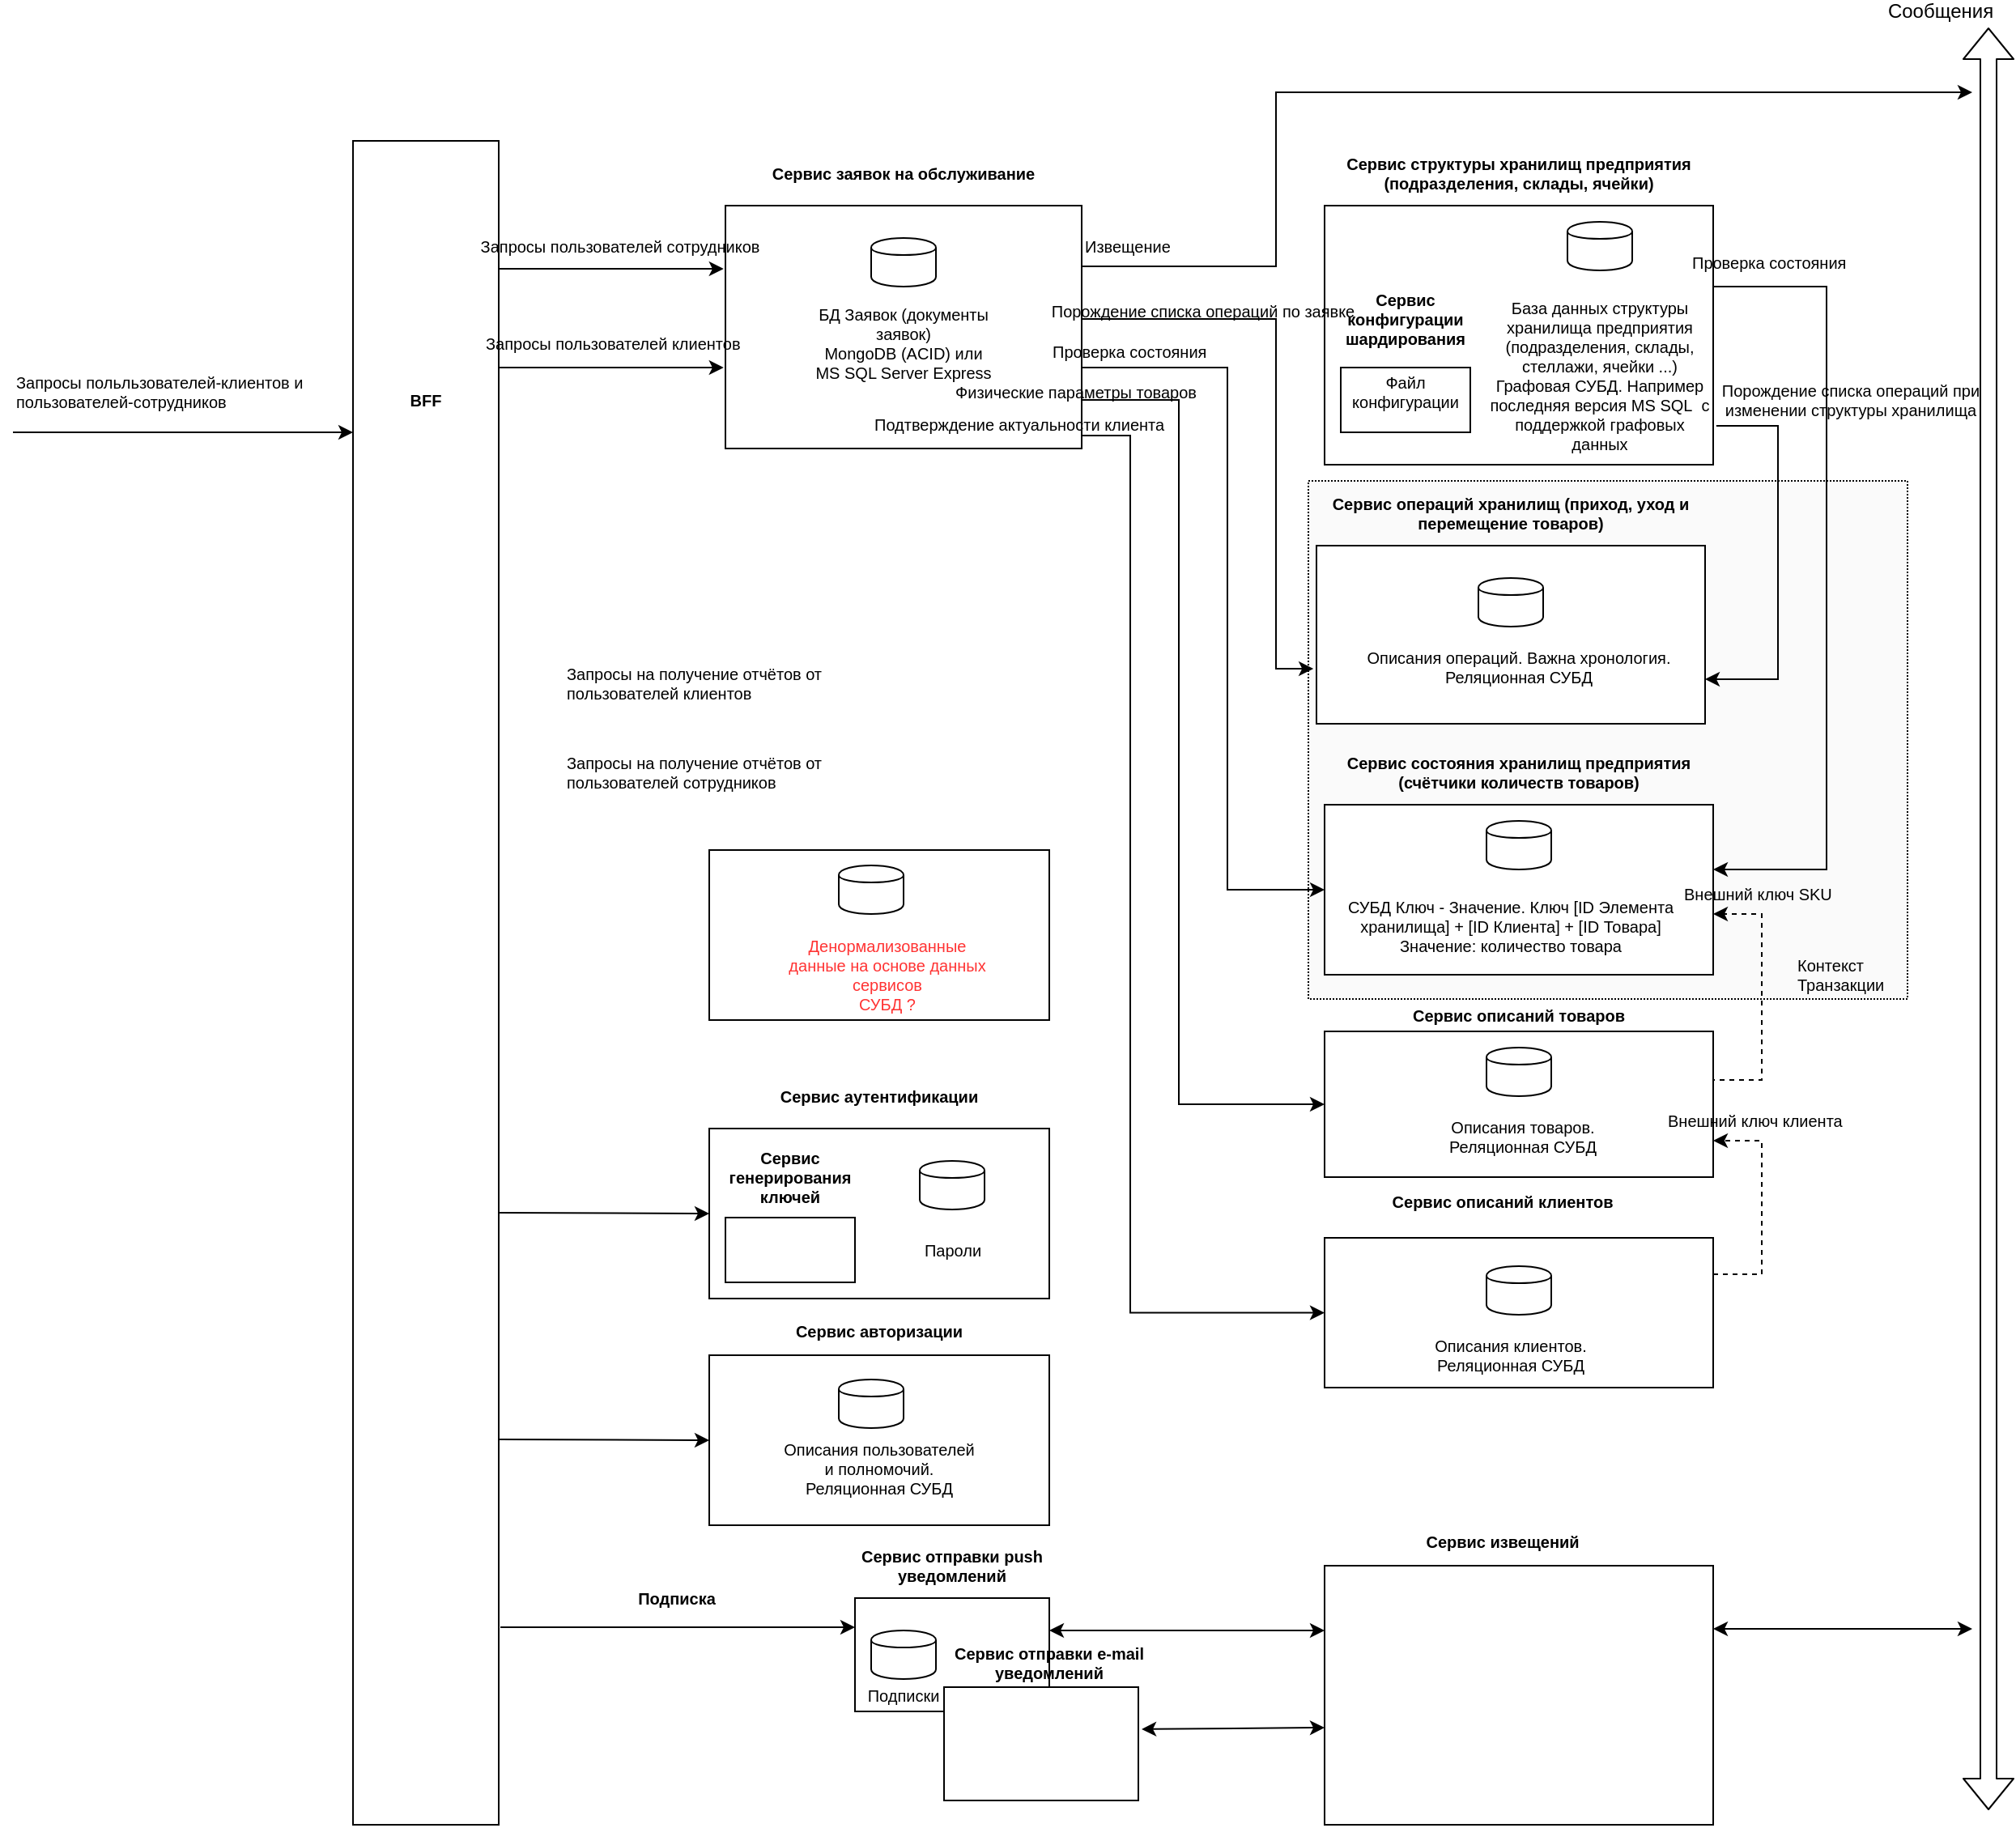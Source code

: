 <mxfile version="12.9.1" type="device"><diagram id="AOCeMO_TVLdDCeg-vwve" name="Page-1"><mxGraphModel dx="1408" dy="819" grid="1" gridSize="10" guides="1" tooltips="1" connect="1" arrows="1" fold="1" page="1" pageScale="1" pageWidth="1920" pageHeight="1200" math="0" shadow="0"><root><mxCell id="0"/><mxCell id="1" parent="0"/><mxCell id="MfwEQ_OdizoSU5TA-m0M-56" value="" style="rounded=0;whiteSpace=wrap;html=1;fontSize=10;" vertex="1" parent="1"><mxGeometry x="1070" y="720" width="210" height="105" as="geometry"/></mxCell><mxCell id="MfwEQ_OdizoSU5TA-m0M-48" value="" style="rounded=0;whiteSpace=wrap;html=1;dashed=1;dashPattern=1 1;fillColor=#FAFAFA;" vertex="1" parent="1"><mxGeometry x="1440" y="320" width="370" height="320" as="geometry"/></mxCell><mxCell id="R7pvV8jGRsjl4PyKUXEY-11" value="" style="rounded=0;whiteSpace=wrap;html=1;fontSize=10;" parent="1" vertex="1"><mxGeometry x="1450" y="150" width="240" height="160" as="geometry"/></mxCell><mxCell id="MfwEQ_OdizoSU5TA-m0M-51" style="edgeStyle=orthogonalEdgeStyle;rounded=0;orthogonalLoop=1;jettySize=auto;html=1;exitX=1;exitY=0.25;exitDx=0;exitDy=0;" edge="1" parent="1" source="R7pvV8jGRsjl4PyKUXEY-10"><mxGeometry relative="1" as="geometry"><mxPoint x="1850" y="80" as="targetPoint"/><Array as="points"><mxPoint x="1420" y="188"/><mxPoint x="1420" y="80"/></Array></mxGeometry></mxCell><mxCell id="R7pvV8jGRsjl4PyKUXEY-10" value="" style="rounded=0;whiteSpace=wrap;html=1;fontSize=10;" parent="1" vertex="1"><mxGeometry x="1080" y="150" width="220" height="150" as="geometry"/></mxCell><mxCell id="R7pvV8jGRsjl4PyKUXEY-1" value="" style="shape=cylinder;whiteSpace=wrap;html=1;boundedLbl=1;backgroundOutline=1;" parent="1" vertex="1"><mxGeometry x="1170" y="170" width="40" height="30" as="geometry"/></mxCell><mxCell id="R7pvV8jGRsjl4PyKUXEY-3" value="Сервис заявок на обслуживание" style="text;html=1;strokeColor=none;fillColor=none;align=center;verticalAlign=middle;whiteSpace=wrap;rounded=0;fontSize=10;fontStyle=1" parent="1" vertex="1"><mxGeometry x="1080" y="120" width="220" height="20" as="geometry"/></mxCell><mxCell id="R7pvV8jGRsjl4PyKUXEY-56" style="edgeStyle=orthogonalEdgeStyle;rounded=0;orthogonalLoop=1;jettySize=auto;html=1;fontSize=10;entryX=0;entryY=0.5;entryDx=0;entryDy=0;" parent="1" target="R7pvV8jGRsjl4PyKUXEY-17" edge="1"><mxGeometry relative="1" as="geometry"><mxPoint x="1750" y="750" as="targetPoint"/><Array as="points"><mxPoint x="1300" y="270"/><mxPoint x="1360" y="270"/><mxPoint x="1360" y="705"/></Array><mxPoint x="1300" y="220" as="sourcePoint"/></mxGeometry></mxCell><mxCell id="R7pvV8jGRsjl4PyKUXEY-58" style="edgeStyle=orthogonalEdgeStyle;rounded=0;orthogonalLoop=1;jettySize=auto;html=1;fontSize=10;entryX=0;entryY=0.5;entryDx=0;entryDy=0;" parent="1" target="R7pvV8jGRsjl4PyKUXEY-21" edge="1"><mxGeometry relative="1" as="geometry"><mxPoint x="1650" y="920" as="targetPoint"/><Array as="points"><mxPoint x="1330" y="292"/><mxPoint x="1330" y="834"/></Array><mxPoint x="1300" y="292" as="sourcePoint"/></mxGeometry></mxCell><mxCell id="R7pvV8jGRsjl4PyKUXEY-87" style="edgeStyle=orthogonalEdgeStyle;rounded=0;orthogonalLoop=1;jettySize=auto;html=1;fontSize=10;entryX=0;entryY=0.5;entryDx=0;entryDy=0;" parent="1" target="R7pvV8jGRsjl4PyKUXEY-13" edge="1"><mxGeometry relative="1" as="geometry"><mxPoint x="1690" y="660" as="targetPoint"/><Array as="points"><mxPoint x="1390" y="250"/><mxPoint x="1390" y="573"/></Array><mxPoint x="1300" y="250" as="sourcePoint"/></mxGeometry></mxCell><mxCell id="R7pvV8jGRsjl4PyKUXEY-4" value="БД Заявок (документы заявок)&lt;br style=&quot;font-size: 10px;&quot;&gt;MongoDB (ACID) или&lt;br style=&quot;font-size: 10px;&quot;&gt;MS SQL Server Express" style="text;html=1;strokeColor=none;fillColor=none;align=center;verticalAlign=middle;whiteSpace=wrap;rounded=0;fontSize=10;" parent="1" vertex="1"><mxGeometry x="1120" y="220" width="140" height="30" as="geometry"/></mxCell><mxCell id="R7pvV8jGRsjl4PyKUXEY-6" value="Сервис структуры хранилищ предприятия (подразделения, склады, ячейки)" style="text;html=1;strokeColor=none;fillColor=none;align=center;verticalAlign=middle;whiteSpace=wrap;rounded=0;fontSize=10;fontStyle=1" parent="1" vertex="1"><mxGeometry x="1450" y="120" width="240" height="20" as="geometry"/></mxCell><mxCell id="R7pvV8jGRsjl4PyKUXEY-7" value="" style="shape=cylinder;whiteSpace=wrap;html=1;boundedLbl=1;backgroundOutline=1;" parent="1" vertex="1"><mxGeometry x="1600" y="160" width="40" height="30" as="geometry"/></mxCell><mxCell id="R7pvV8jGRsjl4PyKUXEY-8" value="База данных структуры хранилища предприятия (подразделения, склады, стеллажи, ячейки ...)&lt;br&gt;Графовая СУБД. Например последняя версия MS SQL&amp;nbsp; с поддержкой графовых данных" style="text;html=1;strokeColor=none;fillColor=none;align=center;verticalAlign=middle;whiteSpace=wrap;rounded=0;fontSize=10;" parent="1" vertex="1"><mxGeometry x="1550" y="245" width="140" height="20" as="geometry"/></mxCell><mxCell id="R7pvV8jGRsjl4PyKUXEY-9" style="edgeStyle=orthogonalEdgeStyle;rounded=0;orthogonalLoop=1;jettySize=auto;html=1;exitX=0.5;exitY=1;exitDx=0;exitDy=0;fontSize=10;" parent="1" source="R7pvV8jGRsjl4PyKUXEY-4" target="R7pvV8jGRsjl4PyKUXEY-4" edge="1"><mxGeometry relative="1" as="geometry"/></mxCell><mxCell id="R7pvV8jGRsjl4PyKUXEY-13" value="" style="rounded=0;whiteSpace=wrap;html=1;fontSize=10;" parent="1" vertex="1"><mxGeometry x="1450" y="520" width="240" height="105" as="geometry"/></mxCell><mxCell id="R7pvV8jGRsjl4PyKUXEY-14" value="Сервис состояния хранилищ предприятия (счётчики количеств товаров)" style="text;html=1;strokeColor=none;fillColor=none;align=center;verticalAlign=middle;whiteSpace=wrap;rounded=0;fontSize=10;fontStyle=1" parent="1" vertex="1"><mxGeometry x="1450" y="490" width="240" height="20" as="geometry"/></mxCell><mxCell id="R7pvV8jGRsjl4PyKUXEY-15" value="" style="shape=cylinder;whiteSpace=wrap;html=1;boundedLbl=1;backgroundOutline=1;" parent="1" vertex="1"><mxGeometry x="1550" y="530" width="40" height="30" as="geometry"/></mxCell><mxCell id="R7pvV8jGRsjl4PyKUXEY-16" value="СУБД Ключ - Значение. Ключ [ID Элемента хранилища] + [ID Клиента] + [ID Товара]&lt;br&gt;Значение: количество товара" style="text;html=1;strokeColor=none;fillColor=none;align=center;verticalAlign=middle;whiteSpace=wrap;rounded=0;fontSize=10;" parent="1" vertex="1"><mxGeometry x="1460" y="580" width="210" height="30" as="geometry"/></mxCell><mxCell id="R7pvV8jGRsjl4PyKUXEY-17" value="" style="rounded=0;whiteSpace=wrap;html=1;fontSize=10;" parent="1" vertex="1"><mxGeometry x="1450" y="660" width="240" height="90" as="geometry"/></mxCell><mxCell id="R7pvV8jGRsjl4PyKUXEY-18" value="Сервис описаний товаров" style="text;html=1;strokeColor=none;fillColor=none;align=center;verticalAlign=middle;whiteSpace=wrap;rounded=0;fontSize=10;fontStyle=1" parent="1" vertex="1"><mxGeometry x="1450" y="640" width="240" height="20" as="geometry"/></mxCell><mxCell id="R7pvV8jGRsjl4PyKUXEY-19" value="" style="shape=cylinder;whiteSpace=wrap;html=1;boundedLbl=1;backgroundOutline=1;" parent="1" vertex="1"><mxGeometry x="1550" y="670" width="40" height="30" as="geometry"/></mxCell><mxCell id="R7pvV8jGRsjl4PyKUXEY-20" value="Описания товаров.&lt;br&gt;Реляционная СУБД" style="text;html=1;strokeColor=none;fillColor=none;align=center;verticalAlign=middle;whiteSpace=wrap;rounded=0;fontSize=10;" parent="1" vertex="1"><mxGeometry x="1505" y="710" width="135" height="30" as="geometry"/></mxCell><mxCell id="MfwEQ_OdizoSU5TA-m0M-29" value="" style="edgeStyle=orthogonalEdgeStyle;rounded=0;orthogonalLoop=1;jettySize=auto;html=1;entryX=1;entryY=0.75;entryDx=0;entryDy=0;dashed=1;" edge="1" parent="1" source="R7pvV8jGRsjl4PyKUXEY-21" target="R7pvV8jGRsjl4PyKUXEY-17"><mxGeometry relative="1" as="geometry"><Array as="points"><mxPoint x="1720" y="810"/><mxPoint x="1720" y="728"/></Array></mxGeometry></mxCell><mxCell id="R7pvV8jGRsjl4PyKUXEY-21" value="" style="rounded=0;whiteSpace=wrap;html=1;fontSize=10;" parent="1" vertex="1"><mxGeometry x="1450" y="787.5" width="240" height="92.5" as="geometry"/></mxCell><mxCell id="R7pvV8jGRsjl4PyKUXEY-22" value="Сервис описаний клиентов" style="text;html=1;strokeColor=none;fillColor=none;align=center;verticalAlign=middle;whiteSpace=wrap;rounded=0;fontSize=10;fontStyle=1" parent="1" vertex="1"><mxGeometry x="1440" y="755" width="240" height="20" as="geometry"/></mxCell><mxCell id="R7pvV8jGRsjl4PyKUXEY-23" value="" style="shape=cylinder;whiteSpace=wrap;html=1;boundedLbl=1;backgroundOutline=1;" parent="1" vertex="1"><mxGeometry x="1550" y="805" width="40" height="30" as="geometry"/></mxCell><mxCell id="R7pvV8jGRsjl4PyKUXEY-24" value="Описания клиентов.&lt;br&gt;Реляционная СУБД" style="text;html=1;strokeColor=none;fillColor=none;align=center;verticalAlign=middle;whiteSpace=wrap;rounded=0;fontSize=10;" parent="1" vertex="1"><mxGeometry x="1500" y="845" width="130" height="30" as="geometry"/></mxCell><mxCell id="R7pvV8jGRsjl4PyKUXEY-25" value="" style="rounded=0;whiteSpace=wrap;html=1;fontSize=10;" parent="1" vertex="1"><mxGeometry x="1070" y="548" width="210" height="105" as="geometry"/></mxCell><mxCell id="R7pvV8jGRsjl4PyKUXEY-27" value="" style="shape=cylinder;whiteSpace=wrap;html=1;boundedLbl=1;backgroundOutline=1;" parent="1" vertex="1"><mxGeometry x="1150" y="557.5" width="40" height="30" as="geometry"/></mxCell><mxCell id="R7pvV8jGRsjl4PyKUXEY-28" value="&lt;font color=&quot;#ff3333&quot;&gt;Денормализованные данные на основе данных сервисов&lt;br&gt;СУБД ?&lt;/font&gt;" style="text;html=1;strokeColor=none;fillColor=none;align=center;verticalAlign=middle;whiteSpace=wrap;rounded=0;fontSize=10;" parent="1" vertex="1"><mxGeometry x="1115" y="610" width="130" height="30" as="geometry"/></mxCell><mxCell id="R7pvV8jGRsjl4PyKUXEY-29" value="" style="rounded=0;whiteSpace=wrap;html=1;fontSize=10;" parent="1" vertex="1"><mxGeometry x="1070" y="860" width="210" height="105" as="geometry"/></mxCell><mxCell id="R7pvV8jGRsjl4PyKUXEY-30" value="Сервис авторизации" style="text;html=1;strokeColor=none;fillColor=none;align=center;verticalAlign=middle;whiteSpace=wrap;rounded=0;fontSize=10;fontStyle=1" parent="1" vertex="1"><mxGeometry x="1070" y="835" width="210" height="20" as="geometry"/></mxCell><mxCell id="R7pvV8jGRsjl4PyKUXEY-32" value="" style="rounded=0;whiteSpace=wrap;html=1;fontSize=10;" parent="1" vertex="1"><mxGeometry x="1080" y="775" width="80" height="40" as="geometry"/></mxCell><mxCell id="R7pvV8jGRsjl4PyKUXEY-34" value="Сервис генерирования ключей" style="text;html=1;strokeColor=none;fillColor=none;align=center;verticalAlign=middle;whiteSpace=wrap;rounded=0;fontSize=10;fontStyle=1" parent="1" vertex="1"><mxGeometry x="1080" y="740" width="80" height="20" as="geometry"/></mxCell><mxCell id="R7pvV8jGRsjl4PyKUXEY-35" value="" style="shape=cylinder;whiteSpace=wrap;html=1;boundedLbl=1;backgroundOutline=1;" parent="1" vertex="1"><mxGeometry x="1150" y="875" width="40" height="30" as="geometry"/></mxCell><mxCell id="R7pvV8jGRsjl4PyKUXEY-36" value="Описания пользователей и полномочий.&lt;br&gt;Реляционная СУБД" style="text;html=1;strokeColor=none;fillColor=none;align=center;verticalAlign=middle;whiteSpace=wrap;rounded=0;fontSize=10;" parent="1" vertex="1"><mxGeometry x="1115" y="915" width="120" height="30" as="geometry"/></mxCell><mxCell id="R7pvV8jGRsjl4PyKUXEY-37" value="" style="rounded=0;whiteSpace=wrap;html=1;fontSize=10;" parent="1" vertex="1"><mxGeometry x="1445" y="360" width="240" height="110" as="geometry"/></mxCell><mxCell id="R7pvV8jGRsjl4PyKUXEY-38" value="Сервис операций хранилищ (приход, уход и перемещение товаров)" style="text;html=1;strokeColor=none;fillColor=none;align=center;verticalAlign=middle;whiteSpace=wrap;rounded=0;fontSize=10;fontStyle=1" parent="1" vertex="1"><mxGeometry x="1445" y="330" width="240" height="20" as="geometry"/></mxCell><mxCell id="R7pvV8jGRsjl4PyKUXEY-39" value="" style="shape=cylinder;whiteSpace=wrap;html=1;boundedLbl=1;backgroundOutline=1;" parent="1" vertex="1"><mxGeometry x="1545" y="380" width="40" height="30" as="geometry"/></mxCell><mxCell id="R7pvV8jGRsjl4PyKUXEY-40" value="Описания операций. Важна хронология.&lt;br&gt;Реляционная СУБД" style="text;html=1;strokeColor=none;fillColor=none;align=center;verticalAlign=middle;whiteSpace=wrap;rounded=0;fontSize=10;" parent="1" vertex="1"><mxGeometry x="1465" y="420" width="210" height="30" as="geometry"/></mxCell><mxCell id="R7pvV8jGRsjl4PyKUXEY-48" value="Порождение списка операций по заявке" style="text;html=1;strokeColor=none;fillColor=none;align=center;verticalAlign=middle;whiteSpace=wrap;rounded=0;fontSize=10;" parent="1" vertex="1"><mxGeometry x="1280" y="200" width="190" height="30" as="geometry"/></mxCell><mxCell id="R7pvV8jGRsjl4PyKUXEY-59" value="" style="rounded=0;whiteSpace=wrap;html=1;fontSize=10;" parent="1" vertex="1"><mxGeometry x="850" y="110" width="90" height="1040" as="geometry"/></mxCell><mxCell id="R7pvV8jGRsjl4PyKUXEY-65" value="Запросы пользователей клиентов" style="text;html=1;strokeColor=none;fillColor=none;align=left;verticalAlign=middle;whiteSpace=wrap;rounded=0;fontSize=10;" parent="1" vertex="1"><mxGeometry x="930" y="220" width="230" height="30" as="geometry"/></mxCell><mxCell id="R7pvV8jGRsjl4PyKUXEY-71" value="BFF" style="text;html=1;strokeColor=none;fillColor=none;align=center;verticalAlign=middle;whiteSpace=wrap;rounded=0;fontSize=10;fontStyle=1" parent="1" vertex="1"><mxGeometry x="875" y="260" width="40" height="20" as="geometry"/></mxCell><mxCell id="R7pvV8jGRsjl4PyKUXEY-74" value="&lt;span style=&quot;&quot;&gt;Запросы на получение отчётов от пользователей клиентов&lt;/span&gt;" style="text;html=1;strokeColor=none;fillColor=none;align=left;verticalAlign=middle;whiteSpace=wrap;rounded=0;fontSize=10;" parent="1" vertex="1"><mxGeometry x="980" y="430" width="210" height="30" as="geometry"/></mxCell><mxCell id="R7pvV8jGRsjl4PyKUXEY-75" value="&lt;span style=&quot;&quot;&gt;Запросы на получение отчётов от пользователей сотрудников&lt;/span&gt;" style="text;html=1;strokeColor=none;fillColor=none;align=left;verticalAlign=middle;whiteSpace=wrap;rounded=0;fontSize=10;" parent="1" vertex="1"><mxGeometry x="980" y="485" width="190" height="30" as="geometry"/></mxCell><mxCell id="R7pvV8jGRsjl4PyKUXEY-76" value="" style="endArrow=classic;html=1;fontSize=10;" parent="1" edge="1"><mxGeometry width="50" height="50" relative="1" as="geometry"><mxPoint x="640" y="290" as="sourcePoint"/><mxPoint x="850" y="290" as="targetPoint"/></mxGeometry></mxCell><mxCell id="R7pvV8jGRsjl4PyKUXEY-77" value="Запросы польльзователей-клиентов и пользователей-сотрудников" style="text;html=1;strokeColor=none;fillColor=none;align=left;verticalAlign=middle;whiteSpace=wrap;rounded=0;fontSize=10;" parent="1" vertex="1"><mxGeometry x="640" y="250" width="180" height="30" as="geometry"/></mxCell><mxCell id="R7pvV8jGRsjl4PyKUXEY-80" value="Порождение списка операций при изменении структуры хранилища" style="text;html=1;strokeColor=none;fillColor=none;align=center;verticalAlign=middle;whiteSpace=wrap;rounded=0;fontSize=10;" parent="1" vertex="1"><mxGeometry x="1680" y="255" width="190" height="30" as="geometry"/></mxCell><mxCell id="R7pvV8jGRsjl4PyKUXEY-82" value="" style="rounded=0;whiteSpace=wrap;html=1;fontSize=10;" parent="1" vertex="1"><mxGeometry x="1460" y="250" width="80" height="40" as="geometry"/></mxCell><mxCell id="R7pvV8jGRsjl4PyKUXEY-83" value="Сервис конфигурации шардирования" style="text;html=1;strokeColor=none;fillColor=none;align=center;verticalAlign=middle;whiteSpace=wrap;rounded=0;fontSize=10;fontStyle=1" parent="1" vertex="1"><mxGeometry x="1460" y="210" width="80" height="20" as="geometry"/></mxCell><mxCell id="R7pvV8jGRsjl4PyKUXEY-84" value="Файл конфигурации" style="text;html=1;strokeColor=none;fillColor=none;align=center;verticalAlign=middle;whiteSpace=wrap;rounded=0;fontSize=10;" parent="1" vertex="1"><mxGeometry x="1470" y="250" width="60" height="30" as="geometry"/></mxCell><mxCell id="R7pvV8jGRsjl4PyKUXEY-88" value="Подтверждение актуальности клиента&amp;nbsp;" style="text;html=1;strokeColor=none;fillColor=none;align=left;verticalAlign=middle;whiteSpace=wrap;rounded=0;fontSize=10;" parent="1" vertex="1"><mxGeometry x="1170" y="270" width="190" height="30" as="geometry"/></mxCell><mxCell id="R7pvV8jGRsjl4PyKUXEY-89" value="Физические параметры товаров" style="text;html=1;strokeColor=none;fillColor=none;align=left;verticalAlign=middle;whiteSpace=wrap;rounded=0;fontSize=10;" parent="1" vertex="1"><mxGeometry x="1220" y="250" width="190" height="30" as="geometry"/></mxCell><mxCell id="MfwEQ_OdizoSU5TA-m0M-2" value="" style="rounded=0;whiteSpace=wrap;html=1;fontSize=10;fontStyle=1" vertex="1" parent="1"><mxGeometry x="1160" y="1010" width="120" height="70" as="geometry"/></mxCell><mxCell id="MfwEQ_OdizoSU5TA-m0M-3" value="Сервис отправки push уведомлений" style="text;html=1;strokeColor=none;fillColor=none;align=center;verticalAlign=middle;whiteSpace=wrap;rounded=0;fontSize=10;fontStyle=1" vertex="1" parent="1"><mxGeometry x="1160" y="980" width="120" height="20" as="geometry"/></mxCell><mxCell id="MfwEQ_OdizoSU5TA-m0M-4" value="" style="rounded=0;whiteSpace=wrap;html=1;fontSize=10;fontStyle=1" vertex="1" parent="1"><mxGeometry x="1215" y="1065" width="120" height="70" as="geometry"/></mxCell><mxCell id="MfwEQ_OdizoSU5TA-m0M-5" value="Сервис отправки e-mail уведомлений" style="text;html=1;strokeColor=none;fillColor=none;align=center;verticalAlign=middle;whiteSpace=wrap;rounded=0;fontSize=10;fontStyle=1" vertex="1" parent="1"><mxGeometry x="1220" y="1040" width="120" height="20" as="geometry"/></mxCell><mxCell id="MfwEQ_OdizoSU5TA-m0M-18" value="" style="endArrow=classic;html=1;" edge="1" parent="1"><mxGeometry width="50" height="50" relative="1" as="geometry"><mxPoint x="941" y="1028" as="sourcePoint"/><mxPoint x="1160" y="1028" as="targetPoint"/></mxGeometry></mxCell><mxCell id="MfwEQ_OdizoSU5TA-m0M-19" value="Подписка" style="text;html=1;strokeColor=none;fillColor=none;align=center;verticalAlign=middle;whiteSpace=wrap;rounded=0;fontSize=10;fontStyle=1" vertex="1" parent="1"><mxGeometry x="990" y="1000" width="120" height="20" as="geometry"/></mxCell><mxCell id="MfwEQ_OdizoSU5TA-m0M-21" value="" style="shape=cylinder;whiteSpace=wrap;html=1;boundedLbl=1;backgroundOutline=1;" vertex="1" parent="1"><mxGeometry x="1170" y="1030" width="40" height="30" as="geometry"/></mxCell><mxCell id="MfwEQ_OdizoSU5TA-m0M-22" value="Подписки" style="text;html=1;strokeColor=none;fillColor=none;align=center;verticalAlign=middle;whiteSpace=wrap;rounded=0;fontSize=10;" vertex="1" parent="1"><mxGeometry x="1165" y="1055" width="50" height="30" as="geometry"/></mxCell><mxCell id="MfwEQ_OdizoSU5TA-m0M-24" value="" style="rounded=0;whiteSpace=wrap;html=1;fontSize=10;" vertex="1" parent="1"><mxGeometry x="1450" y="990" width="240" height="160" as="geometry"/></mxCell><mxCell id="MfwEQ_OdizoSU5TA-m0M-25" value="" style="shape=flexArrow;endArrow=classic;startArrow=classic;html=1;" edge="1" parent="1"><mxGeometry width="50" height="50" relative="1" as="geometry"><mxPoint x="1860" y="1141" as="sourcePoint"/><mxPoint x="1860" y="40" as="targetPoint"/></mxGeometry></mxCell><mxCell id="MfwEQ_OdizoSU5TA-m0M-46" value="Сообщения" style="text;html=1;align=center;verticalAlign=middle;resizable=0;points=[];labelBackgroundColor=#ffffff;" vertex="1" connectable="0" parent="MfwEQ_OdizoSU5TA-m0M-25"><mxGeometry x="0.831" y="5" relative="1" as="geometry"><mxPoint x="-25" y="-103" as="offset"/></mxGeometry></mxCell><mxCell id="MfwEQ_OdizoSU5TA-m0M-26" value="Сервис извещений" style="text;html=1;strokeColor=none;fillColor=none;align=center;verticalAlign=middle;whiteSpace=wrap;rounded=0;fontSize=10;fontStyle=1" vertex="1" parent="1"><mxGeometry x="1500" y="965" width="120" height="20" as="geometry"/></mxCell><mxCell id="MfwEQ_OdizoSU5TA-m0M-27" value="" style="endArrow=classic;startArrow=classic;html=1;" edge="1" parent="1"><mxGeometry width="50" height="50" relative="1" as="geometry"><mxPoint x="1690" y="1029" as="sourcePoint"/><mxPoint x="1850" y="1029" as="targetPoint"/></mxGeometry></mxCell><mxCell id="MfwEQ_OdizoSU5TA-m0M-30" value="&lt;span style=&quot;text-align: left&quot;&gt;Запросы пользователей сотрудников&lt;/span&gt;" style="text;html=1;strokeColor=none;fillColor=none;align=center;verticalAlign=middle;whiteSpace=wrap;rounded=0;fontSize=10;" vertex="1" parent="1"><mxGeometry x="920" y="160" width="190" height="30" as="geometry"/></mxCell><mxCell id="MfwEQ_OdizoSU5TA-m0M-37" style="edgeStyle=orthogonalEdgeStyle;rounded=0;orthogonalLoop=1;jettySize=auto;html=1;fontSize=10;" edge="1" parent="1"><mxGeometry relative="1" as="geometry"><mxPoint x="1690" y="560" as="targetPoint"/><mxPoint x="1690" y="200" as="sourcePoint"/><Array as="points"><mxPoint x="1760" y="200"/><mxPoint x="1760" y="560"/><mxPoint x="1690" y="560"/></Array></mxGeometry></mxCell><mxCell id="MfwEQ_OdizoSU5TA-m0M-38" style="edgeStyle=orthogonalEdgeStyle;rounded=0;orthogonalLoop=1;jettySize=auto;html=1;fontSize=10;entryX=-0.008;entryY=0.691;entryDx=0;entryDy=0;entryPerimeter=0;" edge="1" parent="1" target="R7pvV8jGRsjl4PyKUXEY-37"><mxGeometry relative="1" as="geometry"><mxPoint x="1460" y="582.5" as="targetPoint"/><Array as="points"><mxPoint x="1420" y="220"/><mxPoint x="1420" y="436"/></Array><mxPoint x="1300" y="220" as="sourcePoint"/></mxGeometry></mxCell><mxCell id="MfwEQ_OdizoSU5TA-m0M-40" style="edgeStyle=orthogonalEdgeStyle;rounded=0;orthogonalLoop=1;jettySize=auto;html=1;fontSize=10;exitX=1.008;exitY=0.85;exitDx=0;exitDy=0;exitPerimeter=0;entryX=1;entryY=0.75;entryDx=0;entryDy=0;" edge="1" parent="1" source="R7pvV8jGRsjl4PyKUXEY-11" target="R7pvV8jGRsjl4PyKUXEY-37"><mxGeometry relative="1" as="geometry"><mxPoint x="1700" y="608.75" as="targetPoint"/><mxPoint x="1700" y="265" as="sourcePoint"/><Array as="points"><mxPoint x="1730" y="286"/><mxPoint x="1730" y="443"/></Array></mxGeometry></mxCell><mxCell id="MfwEQ_OdizoSU5TA-m0M-41" value="Проверка состояния" style="text;html=1;strokeColor=none;fillColor=none;align=left;verticalAlign=middle;whiteSpace=wrap;rounded=0;fontSize=10;" vertex="1" parent="1"><mxGeometry x="1280" y="225" width="110" height="30" as="geometry"/></mxCell><mxCell id="MfwEQ_OdizoSU5TA-m0M-42" value="Внешний ключ клиента" style="text;html=1;strokeColor=none;fillColor=none;align=left;verticalAlign=middle;whiteSpace=wrap;rounded=0;fontSize=10;" vertex="1" parent="1"><mxGeometry x="1660" y="700" width="190" height="30" as="geometry"/></mxCell><mxCell id="MfwEQ_OdizoSU5TA-m0M-43" value="" style="edgeStyle=orthogonalEdgeStyle;rounded=0;orthogonalLoop=1;jettySize=auto;html=1;entryX=1;entryY=0.75;entryDx=0;entryDy=0;dashed=1;" edge="1" parent="1"><mxGeometry relative="1" as="geometry"><mxPoint x="1690" y="670" as="sourcePoint"/><mxPoint x="1690" y="587.5" as="targetPoint"/><Array as="points"><mxPoint x="1690" y="690"/><mxPoint x="1720" y="690"/><mxPoint x="1720" y="588"/></Array></mxGeometry></mxCell><mxCell id="MfwEQ_OdizoSU5TA-m0M-44" value="Внешний ключ SKU" style="text;html=1;strokeColor=none;fillColor=none;align=left;verticalAlign=middle;whiteSpace=wrap;rounded=0;fontSize=10;" vertex="1" parent="1"><mxGeometry x="1670" y="560" width="190" height="30" as="geometry"/></mxCell><mxCell id="MfwEQ_OdizoSU5TA-m0M-45" value="Проверка состояния" style="text;html=1;strokeColor=none;fillColor=none;align=left;verticalAlign=middle;whiteSpace=wrap;rounded=0;fontSize=10;" vertex="1" parent="1"><mxGeometry x="1675" y="170" width="110" height="30" as="geometry"/></mxCell><mxCell id="MfwEQ_OdizoSU5TA-m0M-49" value="Контекст&lt;br&gt;Транзакции" style="text;html=1;strokeColor=none;fillColor=none;align=left;verticalAlign=middle;whiteSpace=wrap;rounded=0;fontSize=10;" vertex="1" parent="1"><mxGeometry x="1740" y="610" width="70" height="30" as="geometry"/></mxCell><mxCell id="MfwEQ_OdizoSU5TA-m0M-52" value="Извещение" style="text;html=1;strokeColor=none;fillColor=none;align=left;verticalAlign=middle;whiteSpace=wrap;rounded=0;fontSize=10;" vertex="1" parent="1"><mxGeometry x="1300" y="160" width="190" height="30" as="geometry"/></mxCell><mxCell id="MfwEQ_OdizoSU5TA-m0M-53" value="" style="endArrow=classic;startArrow=classic;html=1;entryX=0;entryY=0.25;entryDx=0;entryDy=0;" edge="1" parent="1" target="MfwEQ_OdizoSU5TA-m0M-24"><mxGeometry width="50" height="50" relative="1" as="geometry"><mxPoint x="1280" y="1030" as="sourcePoint"/><mxPoint x="1440" y="1030" as="targetPoint"/></mxGeometry></mxCell><mxCell id="MfwEQ_OdizoSU5TA-m0M-54" value="" style="endArrow=classic;startArrow=classic;html=1;exitX=1.017;exitY=0.371;exitDx=0;exitDy=0;exitPerimeter=0;" edge="1" parent="1" source="MfwEQ_OdizoSU5TA-m0M-4"><mxGeometry width="50" height="50" relative="1" as="geometry"><mxPoint x="1340" y="1090" as="sourcePoint"/><mxPoint x="1450" y="1090" as="targetPoint"/></mxGeometry></mxCell><mxCell id="MfwEQ_OdizoSU5TA-m0M-57" value="Сервис аутентификации" style="text;html=1;strokeColor=none;fillColor=none;align=center;verticalAlign=middle;whiteSpace=wrap;rounded=0;fontSize=10;fontStyle=1" vertex="1" parent="1"><mxGeometry x="1070" y="690" width="210" height="20" as="geometry"/></mxCell><mxCell id="MfwEQ_OdizoSU5TA-m0M-59" value="" style="shape=cylinder;whiteSpace=wrap;html=1;boundedLbl=1;backgroundOutline=1;" vertex="1" parent="1"><mxGeometry x="1200" y="740" width="40" height="30" as="geometry"/></mxCell><mxCell id="MfwEQ_OdizoSU5TA-m0M-60" value="Пароли" style="text;html=1;strokeColor=none;fillColor=none;align=center;verticalAlign=middle;whiteSpace=wrap;rounded=0;fontSize=10;" vertex="1" parent="1"><mxGeometry x="1177.5" y="780" width="85" height="30" as="geometry"/></mxCell><mxCell id="MfwEQ_OdizoSU5TA-m0M-62" value="" style="endArrow=classic;html=1;entryX=0;entryY=0.5;entryDx=0;entryDy=0;" edge="1" parent="1" target="MfwEQ_OdizoSU5TA-m0M-56"><mxGeometry width="50" height="50" relative="1" as="geometry"><mxPoint x="940" y="772" as="sourcePoint"/><mxPoint x="1020" y="772" as="targetPoint"/></mxGeometry></mxCell><mxCell id="MfwEQ_OdizoSU5TA-m0M-63" value="" style="endArrow=classic;html=1;entryX=0;entryY=0.5;entryDx=0;entryDy=0;" edge="1" parent="1"><mxGeometry width="50" height="50" relative="1" as="geometry"><mxPoint x="940" y="912" as="sourcePoint"/><mxPoint x="1070" y="912.5" as="targetPoint"/></mxGeometry></mxCell><mxCell id="MfwEQ_OdizoSU5TA-m0M-64" value="" style="endArrow=classic;html=1;entryX=-0.005;entryY=0.667;entryDx=0;entryDy=0;entryPerimeter=0;" edge="1" parent="1" target="R7pvV8jGRsjl4PyKUXEY-10"><mxGeometry width="50" height="50" relative="1" as="geometry"><mxPoint x="940" y="250" as="sourcePoint"/><mxPoint x="1070" y="250.5" as="targetPoint"/></mxGeometry></mxCell><mxCell id="MfwEQ_OdizoSU5TA-m0M-65" value="" style="endArrow=classic;html=1;entryX=-0.005;entryY=0.667;entryDx=0;entryDy=0;entryPerimeter=0;" edge="1" parent="1"><mxGeometry width="50" height="50" relative="1" as="geometry"><mxPoint x="940" y="189" as="sourcePoint"/><mxPoint x="1078.9" y="189.05" as="targetPoint"/></mxGeometry></mxCell></root></mxGraphModel></diagram></mxfile>